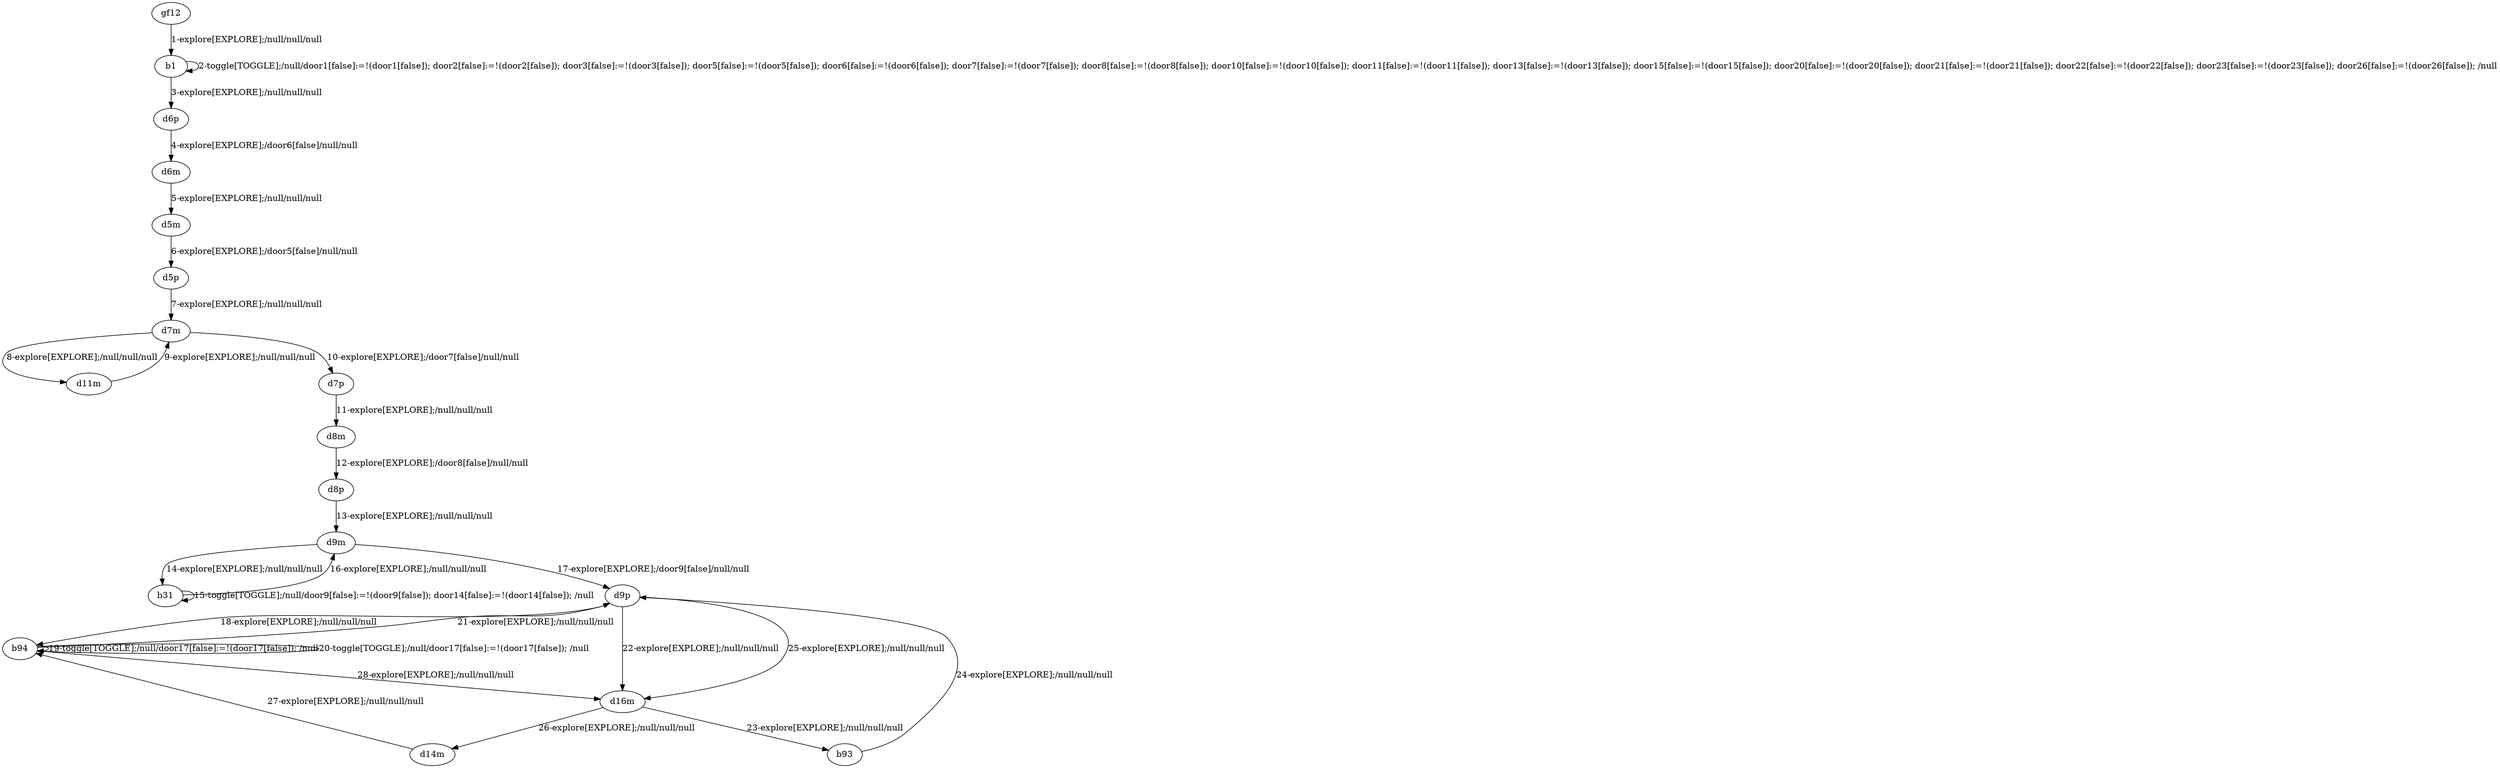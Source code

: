 # Total number of goals covered by this test: 2
# d9p --> d16m
# b93 --> d9p

digraph g {
"gf12" -> "b1" [label = "1-explore[EXPLORE];/null/null/null"];
"b1" -> "b1" [label = "2-toggle[TOGGLE];/null/door1[false]:=!(door1[false]); door2[false]:=!(door2[false]); door3[false]:=!(door3[false]); door5[false]:=!(door5[false]); door6[false]:=!(door6[false]); door7[false]:=!(door7[false]); door8[false]:=!(door8[false]); door10[false]:=!(door10[false]); door11[false]:=!(door11[false]); door13[false]:=!(door13[false]); door15[false]:=!(door15[false]); door20[false]:=!(door20[false]); door21[false]:=!(door21[false]); door22[false]:=!(door22[false]); door23[false]:=!(door23[false]); door26[false]:=!(door26[false]); /null"];
"b1" -> "d6p" [label = "3-explore[EXPLORE];/null/null/null"];
"d6p" -> "d6m" [label = "4-explore[EXPLORE];/door6[false]/null/null"];
"d6m" -> "d5m" [label = "5-explore[EXPLORE];/null/null/null"];
"d5m" -> "d5p" [label = "6-explore[EXPLORE];/door5[false]/null/null"];
"d5p" -> "d7m" [label = "7-explore[EXPLORE];/null/null/null"];
"d7m" -> "d11m" [label = "8-explore[EXPLORE];/null/null/null"];
"d11m" -> "d7m" [label = "9-explore[EXPLORE];/null/null/null"];
"d7m" -> "d7p" [label = "10-explore[EXPLORE];/door7[false]/null/null"];
"d7p" -> "d8m" [label = "11-explore[EXPLORE];/null/null/null"];
"d8m" -> "d8p" [label = "12-explore[EXPLORE];/door8[false]/null/null"];
"d8p" -> "d9m" [label = "13-explore[EXPLORE];/null/null/null"];
"d9m" -> "b31" [label = "14-explore[EXPLORE];/null/null/null"];
"b31" -> "b31" [label = "15-toggle[TOGGLE];/null/door9[false]:=!(door9[false]); door14[false]:=!(door14[false]); /null"];
"b31" -> "d9m" [label = "16-explore[EXPLORE];/null/null/null"];
"d9m" -> "d9p" [label = "17-explore[EXPLORE];/door9[false]/null/null"];
"d9p" -> "b94" [label = "18-explore[EXPLORE];/null/null/null"];
"b94" -> "b94" [label = "19-toggle[TOGGLE];/null/door17[false]:=!(door17[false]); /null"];
"b94" -> "b94" [label = "20-toggle[TOGGLE];/null/door17[false]:=!(door17[false]); /null"];
"b94" -> "d9p" [label = "21-explore[EXPLORE];/null/null/null"];
"d9p" -> "d16m" [label = "22-explore[EXPLORE];/null/null/null"];
"d16m" -> "b93" [label = "23-explore[EXPLORE];/null/null/null"];
"b93" -> "d9p" [label = "24-explore[EXPLORE];/null/null/null"];
"d9p" -> "d16m" [label = "25-explore[EXPLORE];/null/null/null"];
"d16m" -> "d14m" [label = "26-explore[EXPLORE];/null/null/null"];
"d14m" -> "b94" [label = "27-explore[EXPLORE];/null/null/null"];
"b94" -> "d16m" [label = "28-explore[EXPLORE];/null/null/null"];
}